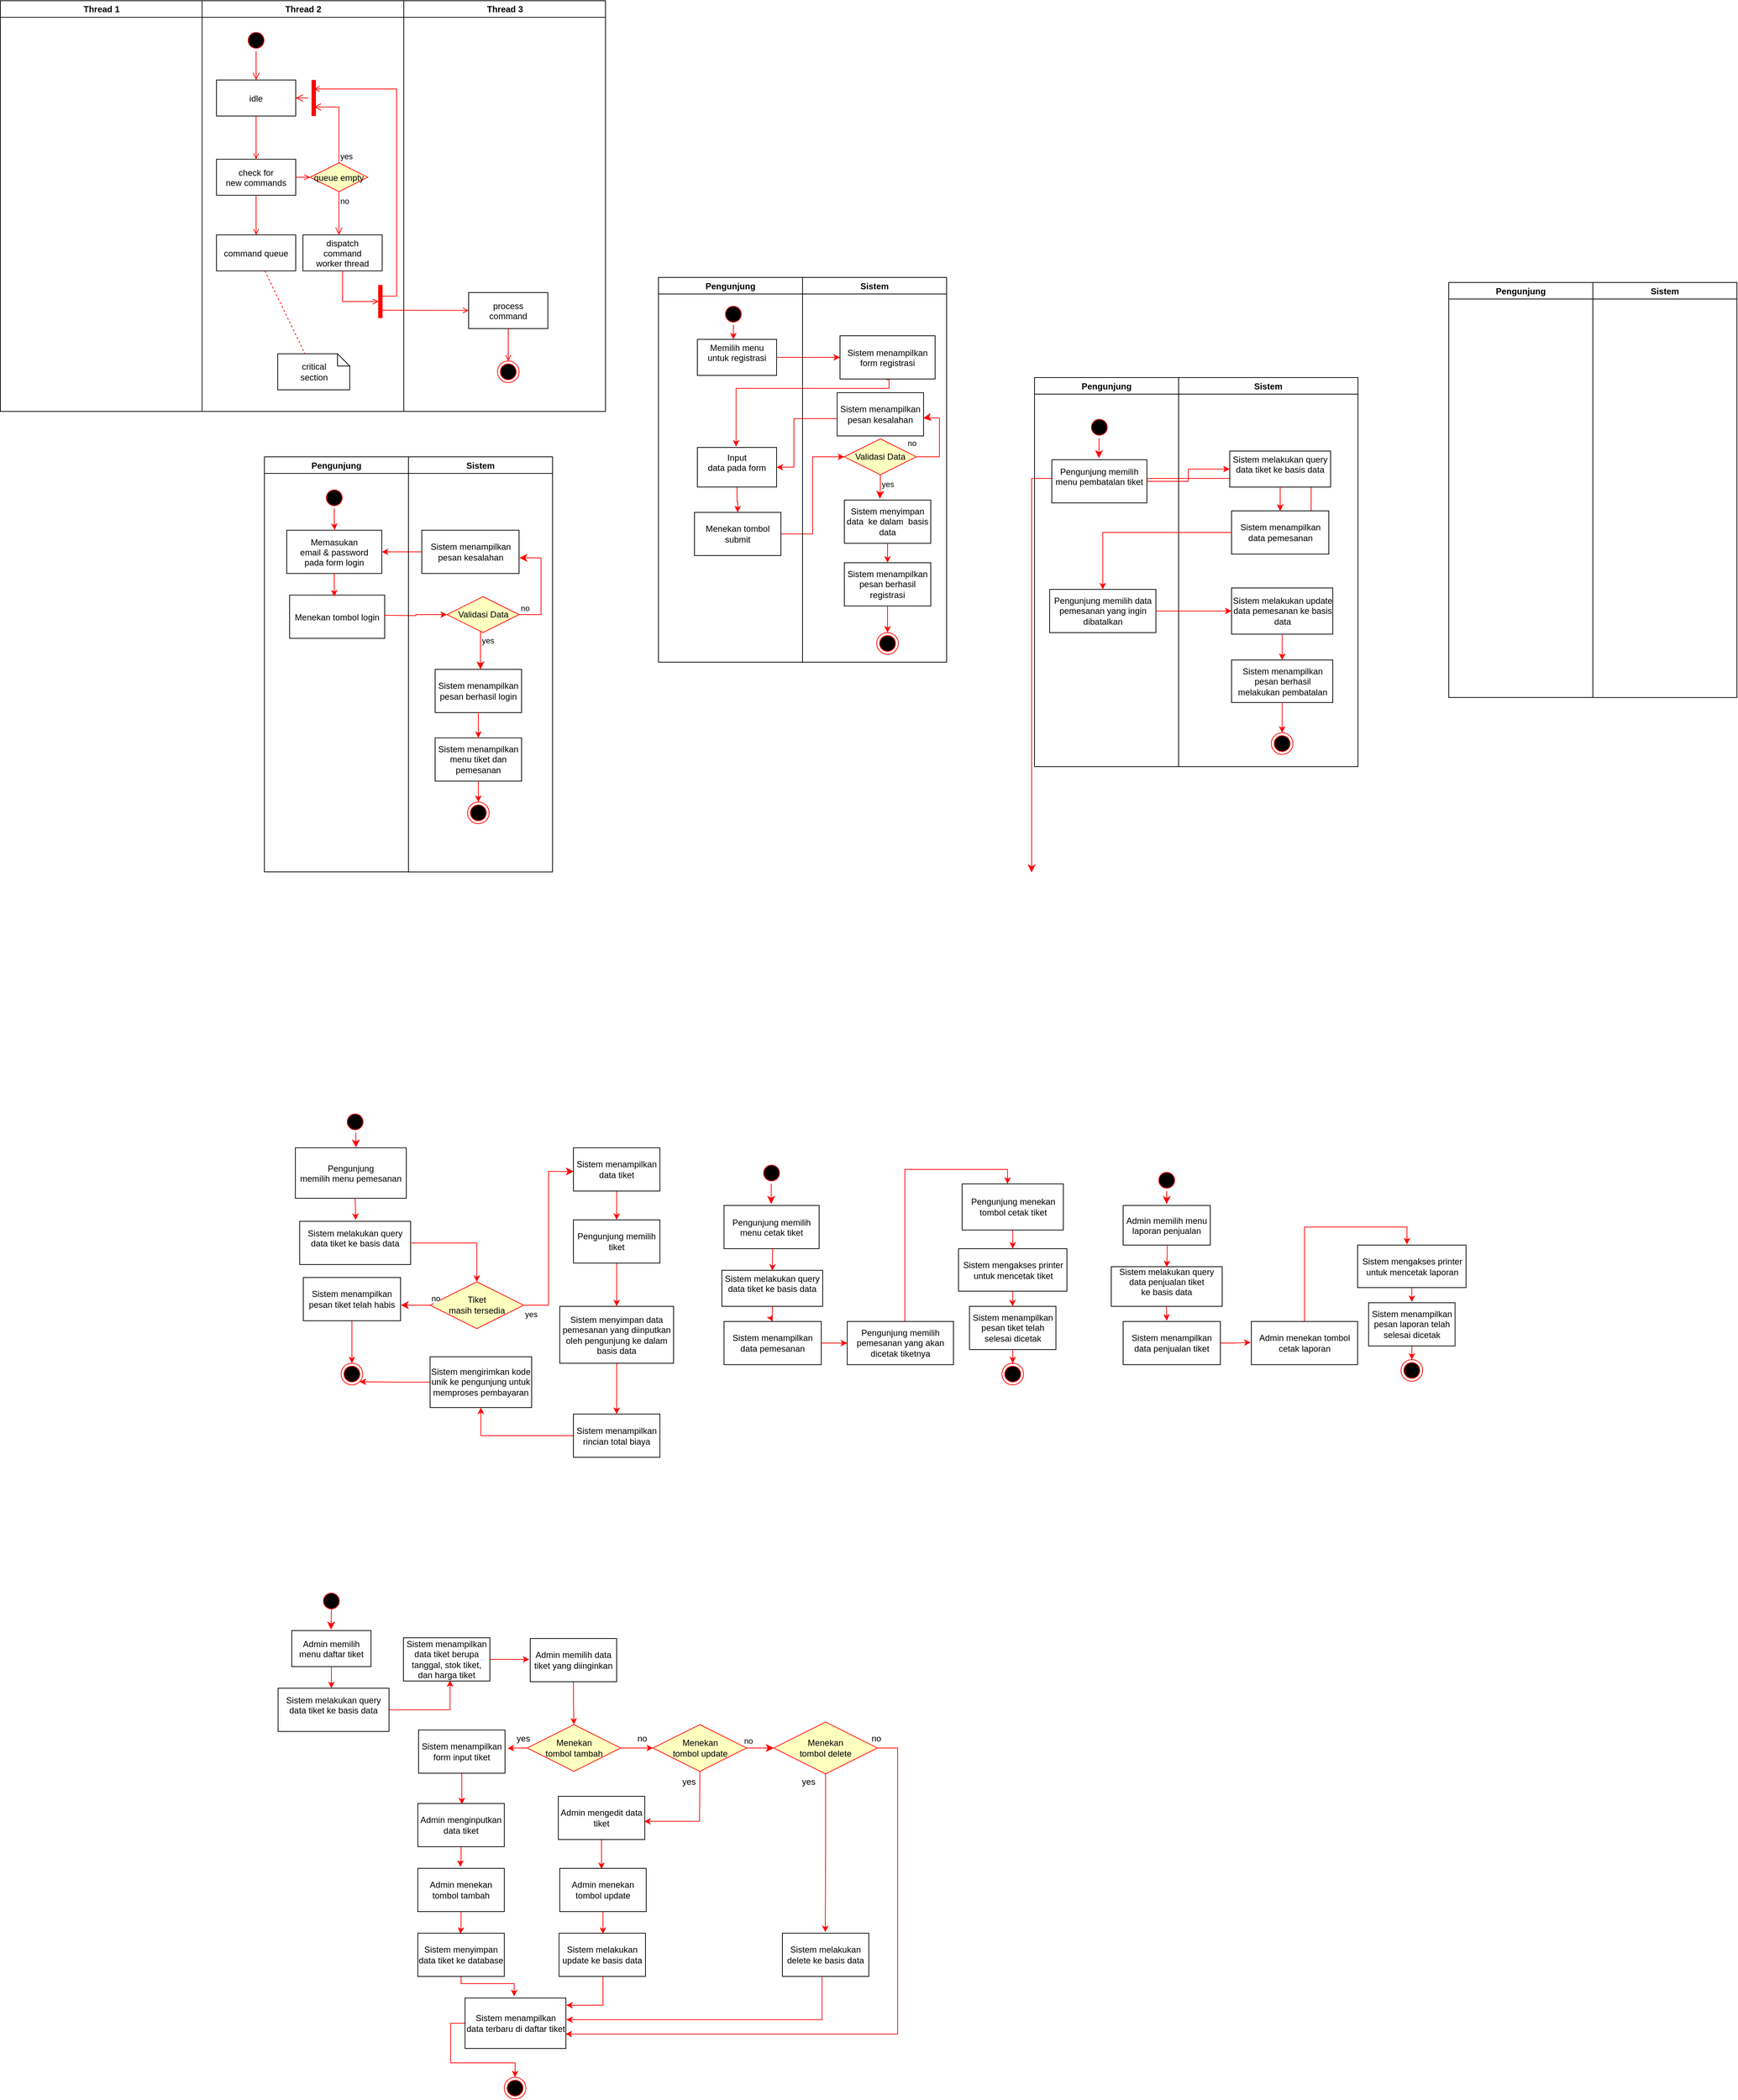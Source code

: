 <mxfile version="20.0.1" type="github">
  <diagram name="Page-1" id="e7e014a7-5840-1c2e-5031-d8a46d1fe8dd">
    <mxGraphModel dx="1073" dy="615" grid="0" gridSize="10" guides="1" tooltips="1" connect="1" arrows="1" fold="1" page="0" pageScale="1" pageWidth="1169" pageHeight="826" background="none" math="0" shadow="0">
      <root>
        <mxCell id="0" />
        <mxCell id="1" parent="0" />
        <mxCell id="2" value="Thread 1" style="swimlane;whiteSpace=wrap" parent="1" vertex="1">
          <mxGeometry x="164.5" y="128" width="280" height="570" as="geometry" />
        </mxCell>
        <mxCell id="3" value="Thread 2" style="swimlane;whiteSpace=wrap" parent="1" vertex="1">
          <mxGeometry x="444.5" y="128" width="280" height="570" as="geometry" />
        </mxCell>
        <mxCell id="13" value="" style="ellipse;shape=startState;fillColor=#000000;strokeColor=#ff0000;" parent="3" vertex="1">
          <mxGeometry x="60" y="40" width="30" height="30" as="geometry" />
        </mxCell>
        <mxCell id="14" value="" style="edgeStyle=elbowEdgeStyle;elbow=horizontal;verticalAlign=bottom;endArrow=open;endSize=8;strokeColor=#FF0000;endFill=1;rounded=0" parent="3" source="13" target="15" edge="1">
          <mxGeometry x="40" y="20" as="geometry">
            <mxPoint x="55" y="90" as="targetPoint" />
          </mxGeometry>
        </mxCell>
        <mxCell id="15" value="idle" style="" parent="3" vertex="1">
          <mxGeometry x="20" y="110" width="110" height="50" as="geometry" />
        </mxCell>
        <mxCell id="16" value="check for &#xa;new commands" style="" parent="3" vertex="1">
          <mxGeometry x="20" y="220" width="110" height="50" as="geometry" />
        </mxCell>
        <mxCell id="17" value="" style="endArrow=open;strokeColor=#FF0000;endFill=1;rounded=0" parent="3" source="15" target="16" edge="1">
          <mxGeometry relative="1" as="geometry" />
        </mxCell>
        <mxCell id="18" value="command queue" style="" parent="3" vertex="1">
          <mxGeometry x="20" y="325" width="110" height="50" as="geometry" />
        </mxCell>
        <mxCell id="19" value="" style="endArrow=open;strokeColor=#FF0000;endFill=1;rounded=0" parent="3" source="16" target="18" edge="1">
          <mxGeometry relative="1" as="geometry" />
        </mxCell>
        <mxCell id="21" value="queue empty" style="rhombus;fillColor=#ffffc0;strokeColor=#ff0000;" parent="3" vertex="1">
          <mxGeometry x="150" y="225" width="80" height="40" as="geometry" />
        </mxCell>
        <mxCell id="22" value="yes" style="edgeStyle=elbowEdgeStyle;elbow=horizontal;align=left;verticalAlign=bottom;endArrow=open;endSize=8;strokeColor=#FF0000;exitX=0.5;exitY=0;endFill=1;rounded=0;entryX=0.75;entryY=0.5;entryPerimeter=0" parent="3" source="21" target="25" edge="1">
          <mxGeometry x="-1" relative="1" as="geometry">
            <mxPoint x="160" y="150" as="targetPoint" />
            <Array as="points">
              <mxPoint x="190" y="180" />
            </Array>
          </mxGeometry>
        </mxCell>
        <mxCell id="23" value="no" style="edgeStyle=elbowEdgeStyle;elbow=horizontal;align=left;verticalAlign=top;endArrow=open;endSize=8;strokeColor=#FF0000;endFill=1;rounded=0" parent="3" source="21" target="30" edge="1">
          <mxGeometry x="-1" relative="1" as="geometry">
            <mxPoint x="190" y="305" as="targetPoint" />
          </mxGeometry>
        </mxCell>
        <mxCell id="24" value="" style="endArrow=open;strokeColor=#FF0000;endFill=1;rounded=0" parent="3" source="16" target="21" edge="1">
          <mxGeometry relative="1" as="geometry" />
        </mxCell>
        <mxCell id="25" value="" style="shape=line;strokeWidth=6;strokeColor=#ff0000;rotation=90" parent="3" vertex="1">
          <mxGeometry x="130" y="127.5" width="50" height="15" as="geometry" />
        </mxCell>
        <mxCell id="26" value="" style="edgeStyle=elbowEdgeStyle;elbow=horizontal;verticalAlign=bottom;endArrow=open;endSize=8;strokeColor=#FF0000;endFill=1;rounded=0" parent="3" source="25" target="15" edge="1">
          <mxGeometry x="130" y="90" as="geometry">
            <mxPoint x="230" y="140" as="targetPoint" />
          </mxGeometry>
        </mxCell>
        <mxCell id="30" value="dispatch&#xa;command&#xa;worker thread" style="" parent="3" vertex="1">
          <mxGeometry x="140" y="325" width="110" height="50" as="geometry" />
        </mxCell>
        <mxCell id="31" value="critical&#xa;section" style="shape=note;whiteSpace=wrap;size=17" parent="3" vertex="1">
          <mxGeometry x="105" y="490" width="100" height="50" as="geometry" />
        </mxCell>
        <mxCell id="32" value="" style="endArrow=none;strokeColor=#FF0000;endFill=0;rounded=0;dashed=1" parent="3" source="18" target="31" edge="1">
          <mxGeometry relative="1" as="geometry" />
        </mxCell>
        <mxCell id="34" value="" style="whiteSpace=wrap;strokeColor=#FF0000;fillColor=#FF0000" parent="3" vertex="1">
          <mxGeometry x="245" y="395" width="5" height="45" as="geometry" />
        </mxCell>
        <mxCell id="41" value="" style="edgeStyle=elbowEdgeStyle;elbow=horizontal;entryX=0;entryY=0.5;strokeColor=#FF0000;endArrow=open;endFill=1;rounded=0" parent="3" source="30" target="34" edge="1">
          <mxGeometry width="100" height="100" relative="1" as="geometry">
            <mxPoint x="60" y="480" as="sourcePoint" />
            <mxPoint x="160" y="380" as="targetPoint" />
            <Array as="points">
              <mxPoint x="195" y="400" />
            </Array>
          </mxGeometry>
        </mxCell>
        <mxCell id="4" value="Thread 3" style="swimlane;whiteSpace=wrap" parent="1" vertex="1">
          <mxGeometry x="724.5" y="128" width="280" height="570" as="geometry" />
        </mxCell>
        <mxCell id="33" value="process&#xa;command" style="" parent="4" vertex="1">
          <mxGeometry x="90" y="405" width="110" height="50" as="geometry" />
        </mxCell>
        <mxCell id="35" value="" style="edgeStyle=elbowEdgeStyle;elbow=horizontal;strokeColor=#FF0000;endArrow=open;endFill=1;rounded=0;entryX=0.25;entryY=0.5;entryPerimeter=0" parent="4" target="25" edge="1">
          <mxGeometry width="100" height="100" relative="1" as="geometry">
            <mxPoint x="-30" y="410" as="sourcePoint" />
            <mxPoint x="-120" y="120" as="targetPoint" />
            <Array as="points">
              <mxPoint x="-10" y="135" />
            </Array>
          </mxGeometry>
        </mxCell>
        <mxCell id="37" value="" style="edgeStyle=none;strokeColor=#FF0000;endArrow=open;endFill=1;rounded=0" parent="4" target="33" edge="1">
          <mxGeometry width="100" height="100" relative="1" as="geometry">
            <mxPoint x="-30" y="429.5" as="sourcePoint" />
            <mxPoint x="90" y="429.5" as="targetPoint" />
          </mxGeometry>
        </mxCell>
        <mxCell id="38" value="" style="ellipse;shape=endState;fillColor=#000000;strokeColor=#ff0000" parent="4" vertex="1">
          <mxGeometry x="130" y="500" width="30" height="30" as="geometry" />
        </mxCell>
        <mxCell id="39" value="" style="endArrow=open;strokeColor=#FF0000;endFill=1;rounded=0" parent="4" source="33" target="38" edge="1">
          <mxGeometry relative="1" as="geometry" />
        </mxCell>
        <mxCell id="8Wv1s0RG3uUk2_1PmtQP-125" style="edgeStyle=orthogonalEdgeStyle;rounded=0;orthogonalLoop=1;jettySize=auto;html=1;entryX=0.455;entryY=0;entryDx=0;entryDy=0;entryPerimeter=0;endArrow=classic;endFill=1;strokeColor=#FF0000;" parent="1" source="5" target="7" edge="1">
          <mxGeometry relative="1" as="geometry" />
        </mxCell>
        <mxCell id="5" value="" style="ellipse;shape=startState;fillColor=#000000;strokeColor=#ff0000;" parent="1" vertex="1">
          <mxGeometry x="1167" y="548.0" width="30" height="30" as="geometry" />
        </mxCell>
        <mxCell id="7" value="Memilih menu &#xa;untuk registrasi &#xa;" style="" parent="1" vertex="1">
          <mxGeometry x="1132" y="598.0" width="110" height="50" as="geometry" />
        </mxCell>
        <mxCell id="9" value="" style="endArrow=classic;strokeColor=#FF0000;endFill=1;rounded=0;entryX=0;entryY=0.5;entryDx=0;entryDy=0;edgeStyle=orthogonalEdgeStyle;" parent="1" target="8" edge="1" source="7">
          <mxGeometry relative="1" as="geometry">
            <mxPoint x="1185" y="648" as="sourcePoint" />
            <mxPoint x="1188.98" y="666.02" as="targetPoint" />
          </mxGeometry>
        </mxCell>
        <mxCell id="eZNZcwMzqLfWpBYbHMe_-42" value="" style="edgeStyle=orthogonalEdgeStyle;rounded=0;orthogonalLoop=1;jettySize=auto;html=1;fillColor=#e51400;strokeColor=#FF0000;" parent="1" source="10" target="eZNZcwMzqLfWpBYbHMe_-41" edge="1">
          <mxGeometry relative="1" as="geometry" />
        </mxCell>
        <mxCell id="10" value="Input&#xa;data pada form &#xa;" style="" parent="1" vertex="1">
          <mxGeometry x="1132" y="748" width="110" height="54.89" as="geometry" />
        </mxCell>
        <mxCell id="11" value="" style="endArrow=classic;strokeColor=#FF0000;endFill=1;rounded=0;exitX=0.484;exitY=1.011;exitDx=0;exitDy=0;exitPerimeter=0;entryX=0.489;entryY=-0.021;entryDx=0;entryDy=0;entryPerimeter=0;edgeStyle=orthogonalEdgeStyle;" parent="1" source="8" target="10" edge="1">
          <mxGeometry relative="1" as="geometry">
            <mxPoint x="1188" y="748" as="targetPoint" />
            <Array as="points">
              <mxPoint x="1398" y="666" />
              <mxPoint x="1186" y="666" />
            </Array>
          </mxGeometry>
        </mxCell>
        <mxCell id="eZNZcwMzqLfWpBYbHMe_-54" style="edgeStyle=orthogonalEdgeStyle;rounded=0;orthogonalLoop=1;jettySize=auto;html=1;exitX=1;exitY=0.5;exitDx=0;exitDy=0;entryX=0;entryY=0.5;entryDx=0;entryDy=0;fillColor=#e51400;strokeColor=#FF0000;" parent="1" source="eZNZcwMzqLfWpBYbHMe_-41" target="eZNZcwMzqLfWpBYbHMe_-51" edge="1">
          <mxGeometry relative="1" as="geometry" />
        </mxCell>
        <mxCell id="eZNZcwMzqLfWpBYbHMe_-56" style="edgeStyle=orthogonalEdgeStyle;rounded=0;orthogonalLoop=1;jettySize=auto;html=1;exitX=0;exitY=0.5;exitDx=0;exitDy=0;entryX=1;entryY=0.5;entryDx=0;entryDy=0;fillColor=#e51400;strokeColor=#FF0000;" parent="1" source="eZNZcwMzqLfWpBYbHMe_-55" target="10" edge="1">
          <mxGeometry relative="1" as="geometry">
            <Array as="points">
              <mxPoint x="1326" y="708" />
              <mxPoint x="1266" y="708" />
              <mxPoint x="1266" y="775" />
            </Array>
          </mxGeometry>
        </mxCell>
        <mxCell id="8Wv1s0RG3uUk2_1PmtQP-128" style="edgeStyle=orthogonalEdgeStyle;rounded=0;orthogonalLoop=1;jettySize=auto;html=1;entryX=0.505;entryY=-0.007;entryDx=0;entryDy=0;entryPerimeter=0;endArrow=classic;endFill=1;strokeColor=#FF0000;" parent="1" source="vHE5_Gbzj4b-NchrdTDb-46" target="vHE5_Gbzj4b-NchrdTDb-48" edge="1">
          <mxGeometry relative="1" as="geometry" />
        </mxCell>
        <mxCell id="vHE5_Gbzj4b-NchrdTDb-46" value="" style="ellipse;shape=startState;fillColor=#000000;strokeColor=#ff0000;" parent="1" vertex="1">
          <mxGeometry x="613" y="802.89" width="30" height="30" as="geometry" />
        </mxCell>
        <mxCell id="vHE5_Gbzj4b-NchrdTDb-48" value="Memasukan&#xa;email &amp; password&#xa;pada form login" style="" parent="1" vertex="1">
          <mxGeometry x="562" y="862.89" width="132" height="60" as="geometry" />
        </mxCell>
        <mxCell id="vHE5_Gbzj4b-NchrdTDb-49" value="Menekan tombol login" style="" parent="1" vertex="1">
          <mxGeometry x="566" y="952.89" width="132" height="60" as="geometry" />
        </mxCell>
        <mxCell id="vHE5_Gbzj4b-NchrdTDb-50" value="" style="endArrow=classic;strokeColor=#FF0000;endFill=1;rounded=0" parent="1" edge="1">
          <mxGeometry relative="1" as="geometry">
            <mxPoint x="628" y="922.89" as="sourcePoint" />
            <mxPoint x="628" y="954.89" as="targetPoint" />
          </mxGeometry>
        </mxCell>
        <mxCell id="vHE5_Gbzj4b-NchrdTDb-54" style="edgeStyle=orthogonalEdgeStyle;rounded=0;orthogonalLoop=1;jettySize=auto;html=1;entryX=0;entryY=0.5;entryDx=0;entryDy=0;fillColor=#e51400;strokeColor=#FF0000;" parent="1" target="vHE5_Gbzj4b-NchrdTDb-60" edge="1">
          <mxGeometry relative="1" as="geometry">
            <mxPoint x="697" y="980.89" as="sourcePoint" />
          </mxGeometry>
        </mxCell>
        <mxCell id="8Wv1s0RG3uUk2_1PmtQP-127" style="edgeStyle=orthogonalEdgeStyle;rounded=0;orthogonalLoop=1;jettySize=auto;html=1;endArrow=classic;endFill=1;strokeColor=#FF0000;exitX=0;exitY=0.5;exitDx=0;exitDy=0;" parent="1" source="vHE5_Gbzj4b-NchrdTDb-64" target="vHE5_Gbzj4b-NchrdTDb-48" edge="1">
          <mxGeometry relative="1" as="geometry">
            <mxPoint x="526.4" y="1419.6" as="targetPoint" />
          </mxGeometry>
        </mxCell>
        <mxCell id="vHE5_Gbzj4b-NchrdTDb-66" value="" style="ellipse;shape=startState;fillColor=#000000;strokeColor=#ff0000;" parent="1" vertex="1">
          <mxGeometry x="642" y="1669" width="30" height="30" as="geometry" />
        </mxCell>
        <mxCell id="vHE5_Gbzj4b-NchrdTDb-67" value="" style="edgeStyle=elbowEdgeStyle;elbow=horizontal;verticalAlign=bottom;endArrow=classic;endSize=8;strokeColor=#FF0000;endFill=1;rounded=0;entryX=0.544;entryY=-0.007;entryDx=0;entryDy=0;entryPerimeter=0;" parent="1" source="vHE5_Gbzj4b-NchrdTDb-66" target="vHE5_Gbzj4b-NchrdTDb-68" edge="1">
          <mxGeometry x="260" y="1814.89" as="geometry">
            <mxPoint x="275" y="1884.89" as="targetPoint" />
          </mxGeometry>
        </mxCell>
        <mxCell id="vHE5_Gbzj4b-NchrdTDb-68" value="Pengunjung &#xa;memilih menu pemesanan" style="" parent="1" vertex="1">
          <mxGeometry x="574" y="1720" width="154" height="70" as="geometry" />
        </mxCell>
        <mxCell id="vHE5_Gbzj4b-NchrdTDb-69" value="Sistem melakukan query &#xa;data tiket ke basis data&#xa;" style="" parent="1" vertex="1">
          <mxGeometry x="580" y="1822" width="154" height="60" as="geometry" />
        </mxCell>
        <mxCell id="vHE5_Gbzj4b-NchrdTDb-70" value="" style="endArrow=classic;strokeColor=#FF0000;endFill=1;rounded=0;entryX=0.511;entryY=-0.032;entryDx=0;entryDy=0;entryPerimeter=0;exitX=0.539;exitY=1;exitDx=0;exitDy=0;exitPerimeter=0;" parent="1" source="vHE5_Gbzj4b-NchrdTDb-68" edge="1">
          <mxGeometry relative="1" as="geometry">
            <mxPoint x="654" y="1790" as="sourcePoint" />
            <mxPoint x="657.694" y="1820.08" as="targetPoint" />
          </mxGeometry>
        </mxCell>
        <mxCell id="vHE5_Gbzj4b-NchrdTDb-71" style="edgeStyle=orthogonalEdgeStyle;rounded=0;orthogonalLoop=1;jettySize=auto;html=1;exitX=1;exitY=0.502;exitDx=0;exitDy=0;entryX=0.5;entryY=0;entryDx=0;entryDy=0;fillColor=#e51400;strokeColor=#FF0000;exitPerimeter=0;" parent="1" source="vHE5_Gbzj4b-NchrdTDb-69" target="vHE5_Gbzj4b-NchrdTDb-76" edge="1">
          <mxGeometry relative="1" as="geometry">
            <mxPoint x="864.5" y="1907.445" as="sourcePoint" />
          </mxGeometry>
        </mxCell>
        <mxCell id="vHE5_Gbzj4b-NchrdTDb-72" style="edgeStyle=orthogonalEdgeStyle;rounded=0;orthogonalLoop=1;jettySize=auto;html=1;exitX=0.5;exitY=1;exitDx=0;exitDy=0;fillColor=#e51400;strokeColor=#FF0000;" parent="1" source="vHE5_Gbzj4b-NchrdTDb-73" target="vHE5_Gbzj4b-NchrdTDb-75" edge="1">
          <mxGeometry relative="1" as="geometry" />
        </mxCell>
        <mxCell id="vHE5_Gbzj4b-NchrdTDb-73" value="&lt;span lang=&quot;EN-GB&quot;&gt;Sistem menampilkan data tiket&lt;/span&gt;" style="whiteSpace=wrap;html=1;fillColor=rgb(255, 255, 255);strokeColor=rgb(0, 0, 0);fontColor=rgb(0, 0, 0);" parent="1" vertex="1">
          <mxGeometry x="960" y="1720.0" width="120" height="60" as="geometry" />
        </mxCell>
        <mxCell id="vHE5_Gbzj4b-NchrdTDb-84" value="" style="edgeStyle=orthogonalEdgeStyle;rounded=0;orthogonalLoop=1;jettySize=auto;html=1;strokeColor=#FF0000;" parent="1" source="vHE5_Gbzj4b-NchrdTDb-75" target="vHE5_Gbzj4b-NchrdTDb-83" edge="1">
          <mxGeometry relative="1" as="geometry" />
        </mxCell>
        <mxCell id="vHE5_Gbzj4b-NchrdTDb-75" value="&lt;span lang=&quot;EN-GB&quot;&gt;Pengunjung memilih tiket&lt;/span&gt;" style="whiteSpace=wrap;html=1;fillColor=rgb(255, 255, 255);strokeColor=rgb(0, 0, 0);fontColor=rgb(0, 0, 0);" parent="1" vertex="1">
          <mxGeometry x="960" y="1820.0" width="120" height="60" as="geometry" />
        </mxCell>
        <mxCell id="vHE5_Gbzj4b-NchrdTDb-76" value="&lt;div&gt;Tiket&lt;/div&gt;&lt;div&gt;masih tersedia&lt;/div&gt;" style="rhombus;whiteSpace=wrap;html=1;fillColor=#ffffc0;strokeColor=#ff0000;" parent="1" vertex="1">
          <mxGeometry x="761" y="1906" width="129.78" height="64.89" as="geometry" />
        </mxCell>
        <mxCell id="vHE5_Gbzj4b-NchrdTDb-77" value="no" style="edgeStyle=orthogonalEdgeStyle;html=1;align=left;verticalAlign=bottom;endArrow=classic;endSize=8;strokeColor=#ff0000;rounded=0;entryX=1.003;entryY=0.638;entryDx=0;entryDy=0;entryPerimeter=0;endFill=1;" parent="1" source="vHE5_Gbzj4b-NchrdTDb-76" target="vHE5_Gbzj4b-NchrdTDb-80" edge="1">
          <mxGeometry x="-1" relative="1" as="geometry">
            <mxPoint x="545" y="2304.89" as="targetPoint" />
          </mxGeometry>
        </mxCell>
        <mxCell id="vHE5_Gbzj4b-NchrdTDb-78" value="yes" style="edgeStyle=orthogonalEdgeStyle;html=1;align=left;verticalAlign=top;endArrow=classic;endSize=8;strokeColor=#ff0000;rounded=0;entryX=0.004;entryY=0.547;entryDx=0;entryDy=0;entryPerimeter=0;endFill=1;" parent="1" source="vHE5_Gbzj4b-NchrdTDb-76" target="vHE5_Gbzj4b-NchrdTDb-73" edge="1">
          <mxGeometry x="-1" relative="1" as="geometry">
            <mxPoint x="270" y="2310" as="targetPoint" />
          </mxGeometry>
        </mxCell>
        <mxCell id="vHE5_Gbzj4b-NchrdTDb-82" style="edgeStyle=orthogonalEdgeStyle;rounded=0;orthogonalLoop=1;jettySize=auto;html=1;entryX=0.5;entryY=0;entryDx=0;entryDy=0;strokeColor=#FF0000;exitX=0.5;exitY=1;exitDx=0;exitDy=0;" parent="1" source="vHE5_Gbzj4b-NchrdTDb-80" target="vHE5_Gbzj4b-NchrdTDb-81" edge="1">
          <mxGeometry relative="1" as="geometry">
            <mxPoint x="760" y="1944.615" as="sourcePoint" />
            <Array as="points" />
          </mxGeometry>
        </mxCell>
        <mxCell id="vHE5_Gbzj4b-NchrdTDb-80" value="&lt;span lang=&quot;EN-GB&quot;&gt;Sistem menampilkan pesan tiket telah habis&lt;br&gt;&lt;/span&gt;" style="whiteSpace=wrap;html=1;fillColor=rgb(255, 255, 255);strokeColor=rgb(0, 0, 0);fontColor=rgb(0, 0, 0);" parent="1" vertex="1">
          <mxGeometry x="585" y="1900" width="135" height="60" as="geometry" />
        </mxCell>
        <mxCell id="vHE5_Gbzj4b-NchrdTDb-81" value="" style="ellipse;html=1;shape=endState;fillColor=#000000;strokeColor=#ff0000;" parent="1" vertex="1">
          <mxGeometry x="637.5" y="2019" width="30" height="30" as="geometry" />
        </mxCell>
        <mxCell id="vHE5_Gbzj4b-NchrdTDb-86" value="" style="edgeStyle=orthogonalEdgeStyle;rounded=0;orthogonalLoop=1;jettySize=auto;html=1;strokeColor=#FF0000;" parent="1" source="vHE5_Gbzj4b-NchrdTDb-83" target="vHE5_Gbzj4b-NchrdTDb-85" edge="1">
          <mxGeometry relative="1" as="geometry" />
        </mxCell>
        <mxCell id="vHE5_Gbzj4b-NchrdTDb-83" value="&lt;p&gt;&lt;span lang=&quot;EN-GB&quot;&gt;Sistem menyimpan data pemesanan yang diinputkan oleh pengunjung ke dalam basis data&lt;/span&gt;&lt;/p&gt;" style="whiteSpace=wrap;html=1;fillColor=rgb(255, 255, 255);strokeColor=rgb(0, 0, 0);fontColor=rgb(0, 0, 0);" parent="1" vertex="1">
          <mxGeometry x="941" y="1940" width="158" height="79" as="geometry" />
        </mxCell>
        <mxCell id="vHE5_Gbzj4b-NchrdTDb-88" value="" style="edgeStyle=orthogonalEdgeStyle;rounded=0;orthogonalLoop=1;jettySize=auto;html=1;strokeColor=#FF0000;" parent="1" source="vHE5_Gbzj4b-NchrdTDb-85" target="vHE5_Gbzj4b-NchrdTDb-87" edge="1">
          <mxGeometry relative="1" as="geometry" />
        </mxCell>
        <mxCell id="vHE5_Gbzj4b-NchrdTDb-85" value="&lt;p&gt;&lt;span lang=&quot;EN-GB&quot;&gt;Sistem menampilkan rincian total biaya&lt;/span&gt;&lt;/p&gt;" style="whiteSpace=wrap;html=1;fillColor=rgb(255, 255, 255);strokeColor=rgb(0, 0, 0);fontColor=rgb(0, 0, 0);" parent="1" vertex="1">
          <mxGeometry x="960" y="2089.5" width="120" height="60" as="geometry" />
        </mxCell>
        <mxCell id="vHE5_Gbzj4b-NchrdTDb-89" style="edgeStyle=orthogonalEdgeStyle;rounded=0;orthogonalLoop=1;jettySize=auto;html=1;exitX=0;exitY=0.5;exitDx=0;exitDy=0;entryX=1;entryY=1;entryDx=0;entryDy=0;strokeColor=#FF0000;" parent="1" source="vHE5_Gbzj4b-NchrdTDb-87" target="vHE5_Gbzj4b-NchrdTDb-81" edge="1">
          <mxGeometry relative="1" as="geometry" />
        </mxCell>
        <mxCell id="vHE5_Gbzj4b-NchrdTDb-87" value="&lt;p&gt;&lt;span lang=&quot;EN-GB&quot;&gt;&lt;span&gt;Sistem &lt;/span&gt;&lt;/span&gt;&lt;span lang=&quot;EN-GB&quot;&gt;mengirimkan kode unik ke pengunjung untuk memproses pembayaran&lt;br&gt;&lt;/span&gt;&lt;/p&gt;" style="whiteSpace=wrap;html=1;fillColor=rgb(255, 255, 255);strokeColor=rgb(0, 0, 0);fontColor=rgb(0, 0, 0);" parent="1" vertex="1">
          <mxGeometry x="761" y="2010" width="141" height="70.5" as="geometry" />
        </mxCell>
        <mxCell id="vHE5_Gbzj4b-NchrdTDb-117" value="" style="ellipse;shape=startState;fillColor=#000000;strokeColor=#ff0000;" parent="1" vertex="1">
          <mxGeometry x="1220" y="1740" width="30" height="30" as="geometry" />
        </mxCell>
        <mxCell id="vHE5_Gbzj4b-NchrdTDb-118" value="" style="edgeStyle=elbowEdgeStyle;elbow=horizontal;verticalAlign=bottom;endArrow=classic;endSize=8;strokeColor=#FF0000;endFill=1;rounded=0;entryX=0.498;entryY=-0.036;entryDx=0;entryDy=0;entryPerimeter=0;" parent="1" source="vHE5_Gbzj4b-NchrdTDb-117" target="vHE5_Gbzj4b-NchrdTDb-119" edge="1">
          <mxGeometry x="850" y="1874.89" as="geometry">
            <mxPoint x="865" y="1944.89" as="targetPoint" />
          </mxGeometry>
        </mxCell>
        <mxCell id="vHE5_Gbzj4b-NchrdTDb-119" value="Pengunjung memilih &#xa;menu cetak tiket" style="" parent="1" vertex="1">
          <mxGeometry x="1169" y="1800" width="132" height="60" as="geometry" />
        </mxCell>
        <mxCell id="vHE5_Gbzj4b-NchrdTDb-120" style="edgeStyle=orthogonalEdgeStyle;rounded=0;orthogonalLoop=1;jettySize=auto;html=1;entryX=0.5;entryY=0;entryDx=0;entryDy=0;endArrow=classic;endFill=1;strokeColor=#FF0000;" parent="1" source="vHE5_Gbzj4b-NchrdTDb-122" target="vHE5_Gbzj4b-NchrdTDb-129" edge="1">
          <mxGeometry relative="1" as="geometry" />
        </mxCell>
        <mxCell id="vHE5_Gbzj4b-NchrdTDb-122" value="Sistem melakukan query&#xa;data tiket ke basis data&#xa;" style="" parent="1" vertex="1">
          <mxGeometry x="1166" y="1890" width="140" height="50" as="geometry" />
        </mxCell>
        <mxCell id="vHE5_Gbzj4b-NchrdTDb-123" value="" style="endArrow=classic;strokeColor=#FF0000;endFill=1;rounded=0;exitX=0.519;exitY=1.007;exitDx=0;exitDy=0;exitPerimeter=0;entryX=0.501;entryY=0.012;entryDx=0;entryDy=0;entryPerimeter=0;" parent="1" target="vHE5_Gbzj4b-NchrdTDb-122" edge="1">
          <mxGeometry relative="1" as="geometry">
            <mxPoint x="1236.508" y="1860.42" as="sourcePoint" />
            <mxPoint x="1238" y="1890" as="targetPoint" />
          </mxGeometry>
        </mxCell>
        <mxCell id="vHE5_Gbzj4b-NchrdTDb-124" style="edgeStyle=orthogonalEdgeStyle;rounded=0;orthogonalLoop=1;jettySize=auto;html=1;exitX=0.5;exitY=1;exitDx=0;exitDy=0;fillColor=#e51400;strokeColor=#FF0000;" parent="1" source="vHE5_Gbzj4b-NchrdTDb-125" target="vHE5_Gbzj4b-NchrdTDb-127" edge="1">
          <mxGeometry relative="1" as="geometry" />
        </mxCell>
        <mxCell id="vHE5_Gbzj4b-NchrdTDb-125" value="&lt;span lang=&quot;EN-GB&quot;&gt;Pengunjung menekan tombol cetak tiket&lt;/span&gt;" style="whiteSpace=wrap;html=1;fillColor=rgb(255, 255, 255);strokeColor=rgb(0, 0, 0);fontColor=rgb(0, 0, 0);" parent="1" vertex="1">
          <mxGeometry x="1499.5" y="1770" width="140.5" height="64.11" as="geometry" />
        </mxCell>
        <mxCell id="vHE5_Gbzj4b-NchrdTDb-136" value="" style="edgeStyle=orthogonalEdgeStyle;rounded=0;orthogonalLoop=1;jettySize=auto;html=1;endArrow=classic;endFill=1;strokeColor=#FF0000;" parent="1" source="vHE5_Gbzj4b-NchrdTDb-127" target="vHE5_Gbzj4b-NchrdTDb-135" edge="1">
          <mxGeometry relative="1" as="geometry" />
        </mxCell>
        <mxCell id="vHE5_Gbzj4b-NchrdTDb-127" value="&lt;span lang=&quot;EN-GB&quot;&gt;Sistem mengakses printer untuk mencetak tiket&lt;/span&gt;" style="whiteSpace=wrap;html=1;fillColor=rgb(255, 255, 255);strokeColor=rgb(0, 0, 0);fontColor=rgb(0, 0, 0);" parent="1" vertex="1">
          <mxGeometry x="1494.5" y="1860" width="150.5" height="59" as="geometry" />
        </mxCell>
        <mxCell id="vHE5_Gbzj4b-NchrdTDb-128" value="" style="edgeStyle=orthogonalEdgeStyle;rounded=0;orthogonalLoop=1;jettySize=auto;html=1;strokeColor=#FF0000;" parent="1" source="vHE5_Gbzj4b-NchrdTDb-129" target="vHE5_Gbzj4b-NchrdTDb-132" edge="1">
          <mxGeometry relative="1" as="geometry" />
        </mxCell>
        <mxCell id="vHE5_Gbzj4b-NchrdTDb-129" value="&lt;p&gt;&lt;span lang=&quot;EN-GB&quot;&gt;Sistem menampilkan data pemesanan &lt;br&gt;&lt;/span&gt;&lt;/p&gt;" style="whiteSpace=wrap;html=1;fillColor=rgb(255, 255, 255);strokeColor=rgb(0, 0, 0);fontColor=rgb(0, 0, 0);" parent="1" vertex="1">
          <mxGeometry x="1169" y="1961" width="135" height="60" as="geometry" />
        </mxCell>
        <mxCell id="vHE5_Gbzj4b-NchrdTDb-130" value="" style="ellipse;html=1;shape=endState;fillColor=#000000;strokeColor=#ff0000;" parent="1" vertex="1">
          <mxGeometry x="1554.75" y="2019" width="30" height="30" as="geometry" />
        </mxCell>
        <mxCell id="vHE5_Gbzj4b-NchrdTDb-138" style="edgeStyle=orthogonalEdgeStyle;rounded=0;orthogonalLoop=1;jettySize=auto;html=1;entryX=0.449;entryY=0;entryDx=0;entryDy=0;entryPerimeter=0;endArrow=classic;endFill=1;strokeColor=#FF0000;" parent="1" source="vHE5_Gbzj4b-NchrdTDb-132" target="vHE5_Gbzj4b-NchrdTDb-125" edge="1">
          <mxGeometry relative="1" as="geometry">
            <Array as="points">
              <mxPoint x="1420" y="1750" />
              <mxPoint x="1563" y="1750" />
            </Array>
          </mxGeometry>
        </mxCell>
        <mxCell id="vHE5_Gbzj4b-NchrdTDb-132" value="&lt;span lang=&quot;EN-GB&quot;&gt;Pengunjung memilih pemesanan yang akan dicetak tiketnya&lt;/span&gt;" style="whiteSpace=wrap;html=1;fillColor=rgb(255, 255, 255);strokeColor=rgb(0, 0, 0);fontColor=rgb(0, 0, 0);" parent="1" vertex="1">
          <mxGeometry x="1340" y="1961" width="147.5" height="60" as="geometry" />
        </mxCell>
        <mxCell id="8Wv1s0RG3uUk2_1PmtQP-41" style="edgeStyle=orthogonalEdgeStyle;rounded=0;orthogonalLoop=1;jettySize=auto;html=1;entryX=0.5;entryY=0;entryDx=0;entryDy=0;strokeColor=#FF0000;" parent="1" source="vHE5_Gbzj4b-NchrdTDb-135" target="vHE5_Gbzj4b-NchrdTDb-130" edge="1">
          <mxGeometry relative="1" as="geometry" />
        </mxCell>
        <mxCell id="vHE5_Gbzj4b-NchrdTDb-135" value="&lt;p&gt;&lt;span lang=&quot;EN-GB&quot;&gt;Sistem menampilkan pesan tiket telah selesai dicetak&lt;/span&gt;&lt;/p&gt;" style="whiteSpace=wrap;html=1;fillColor=rgb(255, 255, 255);strokeColor=rgb(0, 0, 0);fontColor=rgb(0, 0, 0);" parent="1" vertex="1">
          <mxGeometry x="1509.75" y="1940" width="120" height="60" as="geometry" />
        </mxCell>
        <mxCell id="8Wv1s0RG3uUk2_1PmtQP-42" value="" style="edgeStyle=elbowEdgeStyle;elbow=horizontal;verticalAlign=bottom;endArrow=classic;endSize=8;strokeColor=#FF0000;endFill=1;rounded=0;startArrow=none;entryX=0.487;entryY=-0.027;entryDx=0;entryDy=0;entryPerimeter=0;" parent="1" target="8Wv1s0RG3uUk2_1PmtQP-43" edge="1">
          <mxGeometry x="249" y="2484.89" as="geometry">
            <mxPoint x="264" y="2554.89" as="targetPoint" />
            <mxPoint x="624" y="2360" as="sourcePoint" />
          </mxGeometry>
        </mxCell>
        <mxCell id="8Wv1s0RG3uUk2_1PmtQP-43" value="Admin memilih &#xa;menu daftar tiket" style="" parent="1" vertex="1">
          <mxGeometry x="569" y="2390" width="110" height="50" as="geometry" />
        </mxCell>
        <mxCell id="8Wv1s0RG3uUk2_1PmtQP-66" value="" style="edgeStyle=orthogonalEdgeStyle;rounded=0;orthogonalLoop=1;jettySize=auto;html=1;strokeColor=#FF0000;entryX=0.539;entryY=0.983;entryDx=0;entryDy=0;entryPerimeter=0;" parent="1" source="8Wv1s0RG3uUk2_1PmtQP-44" target="8Wv1s0RG3uUk2_1PmtQP-65" edge="1">
          <mxGeometry relative="1" as="geometry" />
        </mxCell>
        <mxCell id="8Wv1s0RG3uUk2_1PmtQP-44" value="Sistem melakukan query&#xa;data tiket ke basis data &#xa;" style="" parent="1" vertex="1">
          <mxGeometry x="550" y="2470" width="154" height="60" as="geometry" />
        </mxCell>
        <mxCell id="8Wv1s0RG3uUk2_1PmtQP-45" value="" style="endArrow=classic;strokeColor=#FF0000;endFill=1;rounded=0" parent="1" edge="1">
          <mxGeometry relative="1" as="geometry">
            <mxPoint x="624" y="2440" as="sourcePoint" />
            <mxPoint x="624" y="2470" as="targetPoint" />
          </mxGeometry>
        </mxCell>
        <mxCell id="8Wv1s0RG3uUk2_1PmtQP-47" style="edgeStyle=orthogonalEdgeStyle;rounded=0;orthogonalLoop=1;jettySize=auto;html=1;exitX=0.5;exitY=1;exitDx=0;exitDy=0;fillColor=#e51400;strokeColor=#FF0000;entryX=0.51;entryY=0.018;entryDx=0;entryDy=0;entryPerimeter=0;" parent="1" source="8Wv1s0RG3uUk2_1PmtQP-48" target="8Wv1s0RG3uUk2_1PmtQP-50" edge="1">
          <mxGeometry relative="1" as="geometry" />
        </mxCell>
        <mxCell id="8Wv1s0RG3uUk2_1PmtQP-48" value="&lt;p&gt;&lt;span lang=&quot;EN-GB&quot;&gt;Sistem menampilkan form input tiket&lt;/span&gt;&lt;/p&gt;" style="whiteSpace=wrap;html=1;fillColor=rgb(255, 255, 255);strokeColor=rgb(0, 0, 0);fontColor=rgb(0, 0, 0);" parent="1" vertex="1">
          <mxGeometry x="745" y="2527.95" width="120" height="60" as="geometry" />
        </mxCell>
        <mxCell id="8Wv1s0RG3uUk2_1PmtQP-49" value="" style="edgeStyle=orthogonalEdgeStyle;rounded=0;orthogonalLoop=1;jettySize=auto;html=1;strokeColor=#FF0000;entryX=0.492;entryY=-0.033;entryDx=0;entryDy=0;entryPerimeter=0;" parent="1" source="8Wv1s0RG3uUk2_1PmtQP-50" target="8Wv1s0RG3uUk2_1PmtQP-58" edge="1">
          <mxGeometry relative="1" as="geometry">
            <mxPoint x="640" y="2819.5" as="targetPoint" />
          </mxGeometry>
        </mxCell>
        <mxCell id="8Wv1s0RG3uUk2_1PmtQP-50" value="&lt;span lang=&quot;EN-GB&quot;&gt;Admin menginputkan data tiket&lt;/span&gt;" style="whiteSpace=wrap;html=1;fillColor=rgb(255, 255, 255);strokeColor=rgb(0, 0, 0);fontColor=rgb(0, 0, 0);" parent="1" vertex="1">
          <mxGeometry x="744" y="2630" width="120" height="60" as="geometry" />
        </mxCell>
        <mxCell id="8Wv1s0RG3uUk2_1PmtQP-99" style="edgeStyle=orthogonalEdgeStyle;rounded=0;orthogonalLoop=1;jettySize=auto;html=1;endArrow=classic;endFill=1;strokeColor=#FF0000;entryX=0.993;entryY=0.58;entryDx=0;entryDy=0;entryPerimeter=0;" parent="1" source="8Wv1s0RG3uUk2_1PmtQP-51" target="8Wv1s0RG3uUk2_1PmtQP-72" edge="1">
          <mxGeometry relative="1" as="geometry">
            <mxPoint x="1160" y="2860" as="targetPoint" />
            <Array as="points">
              <mxPoint x="1135" y="2605" />
              <mxPoint x="1135" y="2655" />
            </Array>
          </mxGeometry>
        </mxCell>
        <mxCell id="8Wv1s0RG3uUk2_1PmtQP-51" value="&lt;div&gt;Menekan&lt;/div&gt;&lt;div&gt;tombol update&lt;/div&gt;" style="rhombus;whiteSpace=wrap;html=1;fillColor=#ffffc0;strokeColor=#ff0000;" parent="1" vertex="1">
          <mxGeometry x="1070.5" y="2520.5" width="129.78" height="64.89" as="geometry" />
        </mxCell>
        <mxCell id="8Wv1s0RG3uUk2_1PmtQP-53" value="no" style="edgeStyle=orthogonalEdgeStyle;html=1;align=left;verticalAlign=top;endArrow=classic;endSize=8;strokeColor=#ff0000;rounded=0;endFill=1;" parent="1" source="8Wv1s0RG3uUk2_1PmtQP-51" target="8Wv1s0RG3uUk2_1PmtQP-70" edge="1">
          <mxGeometry x="-1" y="24" relative="1" as="geometry">
            <mxPoint x="1319.5" y="2552.5" as="targetPoint" />
            <mxPoint x="-5" y="1" as="offset" />
          </mxGeometry>
        </mxCell>
        <mxCell id="8Wv1s0RG3uUk2_1PmtQP-56" value="" style="ellipse;html=1;shape=endState;fillColor=#000000;strokeColor=#ff0000;" parent="1" vertex="1">
          <mxGeometry x="864" y="3010" width="30" height="30" as="geometry" />
        </mxCell>
        <mxCell id="8Wv1s0RG3uUk2_1PmtQP-57" value="" style="edgeStyle=orthogonalEdgeStyle;rounded=0;orthogonalLoop=1;jettySize=auto;html=1;strokeColor=#FF0000;entryX=0.493;entryY=0.015;entryDx=0;entryDy=0;entryPerimeter=0;" parent="1" source="8Wv1s0RG3uUk2_1PmtQP-58" target="8Wv1s0RG3uUk2_1PmtQP-60" edge="1">
          <mxGeometry relative="1" as="geometry">
            <mxPoint x="640" y="2819.5" as="sourcePoint" />
          </mxGeometry>
        </mxCell>
        <mxCell id="8Wv1s0RG3uUk2_1PmtQP-58" value="&lt;p&gt;&lt;span lang=&quot;EN-GB&quot;&gt;Admin menekan tombol tambah&lt;/span&gt;&lt;/p&gt;" style="whiteSpace=wrap;html=1;fillColor=rgb(255, 255, 255);strokeColor=rgb(0, 0, 0);fontColor=rgb(0, 0, 0);" parent="1" vertex="1">
          <mxGeometry x="744" y="2720" width="120" height="60" as="geometry" />
        </mxCell>
        <mxCell id="8Wv1s0RG3uUk2_1PmtQP-59" value="" style="edgeStyle=orthogonalEdgeStyle;rounded=0;orthogonalLoop=1;jettySize=auto;html=1;strokeColor=#FF0000;entryX=0.487;entryY=-0.035;entryDx=0;entryDy=0;entryPerimeter=0;" parent="1" source="8Wv1s0RG3uUk2_1PmtQP-60" target="8Wv1s0RG3uUk2_1PmtQP-62" edge="1">
          <mxGeometry relative="1" as="geometry">
            <Array as="points">
              <mxPoint x="804" y="2880" />
              <mxPoint x="878" y="2880" />
            </Array>
          </mxGeometry>
        </mxCell>
        <mxCell id="8Wv1s0RG3uUk2_1PmtQP-60" value="&lt;p&gt;&lt;span lang=&quot;EN-GB&quot;&gt;Sistem menyimpan data tiket ke database&lt;br&gt;&lt;/span&gt;&lt;/p&gt;" style="whiteSpace=wrap;html=1;fillColor=rgb(255, 255, 255);strokeColor=rgb(0, 0, 0);fontColor=rgb(0, 0, 0);" parent="1" vertex="1">
          <mxGeometry x="744" y="2810" width="120" height="60" as="geometry" />
        </mxCell>
        <mxCell id="8Wv1s0RG3uUk2_1PmtQP-61" style="edgeStyle=orthogonalEdgeStyle;rounded=0;orthogonalLoop=1;jettySize=auto;html=1;exitX=0;exitY=0.5;exitDx=0;exitDy=0;entryX=0.5;entryY=0;entryDx=0;entryDy=0;strokeColor=#FF0000;" parent="1" source="8Wv1s0RG3uUk2_1PmtQP-62" target="8Wv1s0RG3uUk2_1PmtQP-56" edge="1">
          <mxGeometry relative="1" as="geometry" />
        </mxCell>
        <mxCell id="8Wv1s0RG3uUk2_1PmtQP-62" value="&lt;p&gt;&lt;span lang=&quot;EN-GB&quot;&gt;Sistem menampilkan data terbaru di daftar tiket&lt;/span&gt;&lt;/p&gt;" style="whiteSpace=wrap;html=1;fillColor=rgb(255, 255, 255);strokeColor=rgb(0, 0, 0);fontColor=rgb(0, 0, 0);" parent="1" vertex="1">
          <mxGeometry x="809.5" y="2900" width="140" height="70" as="geometry" />
        </mxCell>
        <mxCell id="8Wv1s0RG3uUk2_1PmtQP-69" value="" style="edgeStyle=orthogonalEdgeStyle;rounded=0;orthogonalLoop=1;jettySize=auto;html=1;strokeColor=#FF0000;entryX=-0.01;entryY=0.483;entryDx=0;entryDy=0;entryPerimeter=0;" parent="1" source="8Wv1s0RG3uUk2_1PmtQP-65" target="8Wv1s0RG3uUk2_1PmtQP-68" edge="1">
          <mxGeometry relative="1" as="geometry" />
        </mxCell>
        <mxCell id="8Wv1s0RG3uUk2_1PmtQP-65" value="&lt;p&gt;&lt;span lang=&quot;EN-GB&quot;&gt;Sistem menampilkan data tiket berupa tanggal, stok tiket, dan harga tiket&lt;/span&gt;&lt;/p&gt;" style="whiteSpace=wrap;html=1;fillColor=rgb(255, 255, 255);strokeColor=rgb(0, 0, 0);fontColor=rgb(0, 0, 0);" parent="1" vertex="1">
          <mxGeometry x="724" y="2400" width="120" height="60" as="geometry" />
        </mxCell>
        <mxCell id="8Wv1s0RG3uUk2_1PmtQP-91" style="edgeStyle=orthogonalEdgeStyle;rounded=0;orthogonalLoop=1;jettySize=auto;html=1;entryX=0.5;entryY=0;entryDx=0;entryDy=0;endArrow=classic;endFill=1;strokeColor=#FF0000;" parent="1" source="8Wv1s0RG3uUk2_1PmtQP-68" target="8Wv1s0RG3uUk2_1PmtQP-78" edge="1">
          <mxGeometry relative="1" as="geometry" />
        </mxCell>
        <mxCell id="8Wv1s0RG3uUk2_1PmtQP-68" value="&lt;span lang=&quot;EN-GB&quot;&gt;Admin memilih data tiket yang diinginkan &lt;br&gt;&lt;/span&gt;" style="whiteSpace=wrap;html=1;fillColor=rgb(255, 255, 255);strokeColor=rgb(0, 0, 0);fontColor=rgb(0, 0, 0);" parent="1" vertex="1">
          <mxGeometry x="900" y="2401" width="120" height="60" as="geometry" />
        </mxCell>
        <mxCell id="8Wv1s0RG3uUk2_1PmtQP-98" style="edgeStyle=orthogonalEdgeStyle;rounded=0;orthogonalLoop=1;jettySize=auto;html=1;entryX=0.496;entryY=-0.026;entryDx=0;entryDy=0;entryPerimeter=0;endArrow=classic;endFill=1;strokeColor=#FF0000;" parent="1" source="8Wv1s0RG3uUk2_1PmtQP-70" target="8Wv1s0RG3uUk2_1PmtQP-87" edge="1">
          <mxGeometry relative="1" as="geometry" />
        </mxCell>
        <mxCell id="8Wv1s0RG3uUk2_1PmtQP-103" style="edgeStyle=orthogonalEdgeStyle;rounded=0;orthogonalLoop=1;jettySize=auto;html=1;endArrow=classic;endFill=1;strokeColor=#FF0000;" parent="1" source="8Wv1s0RG3uUk2_1PmtQP-70" edge="1">
          <mxGeometry relative="1" as="geometry">
            <mxPoint x="949" y="2950" as="targetPoint" />
            <Array as="points">
              <mxPoint x="1410" y="2553" />
              <mxPoint x="1410" y="2950" />
              <mxPoint x="949" y="2950" />
            </Array>
          </mxGeometry>
        </mxCell>
        <mxCell id="8Wv1s0RG3uUk2_1PmtQP-70" value="&lt;div&gt;Menekan&lt;/div&gt;&lt;div&gt;tombol delete&lt;/div&gt;" style="rhombus;whiteSpace=wrap;html=1;fillColor=#ffffc0;strokeColor=#ff0000;" parent="1" vertex="1">
          <mxGeometry x="1238" y="2516.95" width="144" height="72" as="geometry" />
        </mxCell>
        <mxCell id="8Wv1s0RG3uUk2_1PmtQP-71" value="" style="edgeStyle=orthogonalEdgeStyle;rounded=0;orthogonalLoop=1;jettySize=auto;html=1;strokeColor=#FF0000;entryX=0.483;entryY=0.017;entryDx=0;entryDy=0;entryPerimeter=0;" parent="1" source="8Wv1s0RG3uUk2_1PmtQP-72" target="8Wv1s0RG3uUk2_1PmtQP-74" edge="1">
          <mxGeometry relative="1" as="geometry">
            <mxPoint x="1219" y="2829.5" as="targetPoint" />
          </mxGeometry>
        </mxCell>
        <mxCell id="8Wv1s0RG3uUk2_1PmtQP-72" value="&lt;span lang=&quot;EN-GB&quot;&gt;Admin mengedit data tiket&lt;/span&gt;" style="whiteSpace=wrap;html=1;fillColor=rgb(255, 255, 255);strokeColor=rgb(0, 0, 0);fontColor=rgb(0, 0, 0);" parent="1" vertex="1">
          <mxGeometry x="939" y="2620" width="120" height="60" as="geometry" />
        </mxCell>
        <mxCell id="8Wv1s0RG3uUk2_1PmtQP-73" value="" style="edgeStyle=orthogonalEdgeStyle;rounded=0;orthogonalLoop=1;jettySize=auto;html=1;strokeColor=#FF0000;entryX=0.508;entryY=0.017;entryDx=0;entryDy=0;entryPerimeter=0;" parent="1" source="8Wv1s0RG3uUk2_1PmtQP-74" target="8Wv1s0RG3uUk2_1PmtQP-76" edge="1">
          <mxGeometry relative="1" as="geometry">
            <mxPoint x="1219" y="2829.5" as="sourcePoint" />
          </mxGeometry>
        </mxCell>
        <mxCell id="8Wv1s0RG3uUk2_1PmtQP-74" value="&lt;p&gt;&lt;span lang=&quot;EN-GB&quot;&gt;Admin menekan tombol update&lt;/span&gt;&lt;/p&gt;" style="whiteSpace=wrap;html=1;fillColor=rgb(255, 255, 255);strokeColor=rgb(0, 0, 0);fontColor=rgb(0, 0, 0);" parent="1" vertex="1">
          <mxGeometry x="941" y="2720" width="120" height="60" as="geometry" />
        </mxCell>
        <mxCell id="8Wv1s0RG3uUk2_1PmtQP-75" value="" style="edgeStyle=orthogonalEdgeStyle;rounded=0;orthogonalLoop=1;jettySize=auto;html=1;strokeColor=#FF0000;" parent="1" source="8Wv1s0RG3uUk2_1PmtQP-76" edge="1">
          <mxGeometry relative="1" as="geometry">
            <mxPoint x="950" y="2910" as="targetPoint" />
            <Array as="points">
              <mxPoint x="1001" y="2910" />
              <mxPoint x="950" y="2910" />
            </Array>
          </mxGeometry>
        </mxCell>
        <mxCell id="8Wv1s0RG3uUk2_1PmtQP-76" value="&lt;p&gt;&lt;span lang=&quot;EN-GB&quot;&gt;Sistem melakukan update ke basis data &lt;br&gt;&lt;/span&gt;&lt;/p&gt;" style="whiteSpace=wrap;html=1;fillColor=rgb(255, 255, 255);strokeColor=rgb(0, 0, 0);fontColor=rgb(0, 0, 0);" parent="1" vertex="1">
          <mxGeometry x="940" y="2810" width="120" height="60" as="geometry" />
        </mxCell>
        <mxCell id="8Wv1s0RG3uUk2_1PmtQP-80" style="edgeStyle=orthogonalEdgeStyle;rounded=0;orthogonalLoop=1;jettySize=auto;html=1;entryX=0;entryY=0.5;entryDx=0;entryDy=0;strokeColor=#FF0000;" parent="1" source="8Wv1s0RG3uUk2_1PmtQP-78" target="8Wv1s0RG3uUk2_1PmtQP-51" edge="1">
          <mxGeometry relative="1" as="geometry" />
        </mxCell>
        <mxCell id="8Wv1s0RG3uUk2_1PmtQP-93" style="edgeStyle=orthogonalEdgeStyle;rounded=0;orthogonalLoop=1;jettySize=auto;html=1;entryX=1.03;entryY=0.431;entryDx=0;entryDy=0;entryPerimeter=0;endArrow=classic;endFill=1;strokeColor=#FF0000;" parent="1" source="8Wv1s0RG3uUk2_1PmtQP-78" target="8Wv1s0RG3uUk2_1PmtQP-48" edge="1">
          <mxGeometry relative="1" as="geometry" />
        </mxCell>
        <mxCell id="8Wv1s0RG3uUk2_1PmtQP-78" value="&lt;div&gt;Menekan&lt;/div&gt;&lt;div&gt;tombol tambah&lt;/div&gt;" style="rhombus;whiteSpace=wrap;html=1;fillColor=#ffffc0;strokeColor=#ff0000;fontColor=rgb(0, 0, 0);" parent="1" vertex="1">
          <mxGeometry x="895.72" y="2520.5" width="129.78" height="64.89" as="geometry" />
        </mxCell>
        <mxCell id="8Wv1s0RG3uUk2_1PmtQP-86" value="" style="edgeStyle=orthogonalEdgeStyle;rounded=0;orthogonalLoop=1;jettySize=auto;html=1;strokeColor=#FF0000;exitX=0.475;exitY=0.995;exitDx=0;exitDy=0;exitPerimeter=0;" parent="1" source="8Wv1s0RG3uUk2_1PmtQP-87" edge="1">
          <mxGeometry relative="1" as="geometry">
            <mxPoint x="950" y="2930" as="targetPoint" />
            <Array as="points">
              <mxPoint x="1307" y="2860" />
              <mxPoint x="1305" y="2860" />
              <mxPoint x="1305" y="2930" />
              <mxPoint x="950" y="2930" />
            </Array>
          </mxGeometry>
        </mxCell>
        <mxCell id="8Wv1s0RG3uUk2_1PmtQP-87" value="&lt;p&gt;&lt;span lang=&quot;EN-GB&quot;&gt;Sistem melakukan delete ke basis data &lt;br&gt;&lt;/span&gt;&lt;/p&gt;" style="whiteSpace=wrap;html=1;fillColor=rgb(255, 255, 255);strokeColor=rgb(0, 0, 0);fontColor=rgb(0, 0, 0);" parent="1" vertex="1">
          <mxGeometry x="1250" y="2810" width="120" height="60" as="geometry" />
        </mxCell>
        <mxCell id="8Wv1s0RG3uUk2_1PmtQP-90" value="no" style="text;html=1;align=center;verticalAlign=middle;resizable=0;points=[];autosize=1;strokeColor=none;fillColor=none;" parent="1" vertex="1">
          <mxGeometry x="1040" y="2530" width="30" height="20" as="geometry" />
        </mxCell>
        <mxCell id="8Wv1s0RG3uUk2_1PmtQP-100" value="yes" style="text;html=1;align=center;verticalAlign=middle;resizable=0;points=[];autosize=1;strokeColor=none;fillColor=none;" parent="1" vertex="1">
          <mxGeometry x="875" y="2530" width="30" height="20" as="geometry" />
        </mxCell>
        <mxCell id="8Wv1s0RG3uUk2_1PmtQP-101" value="yes" style="text;html=1;align=center;verticalAlign=middle;resizable=0;points=[];autosize=1;strokeColor=none;fillColor=none;" parent="1" vertex="1">
          <mxGeometry x="1105" y="2590" width="30" height="20" as="geometry" />
        </mxCell>
        <mxCell id="8Wv1s0RG3uUk2_1PmtQP-102" value="yes" style="text;html=1;align=center;verticalAlign=middle;resizable=0;points=[];autosize=1;strokeColor=none;fillColor=none;" parent="1" vertex="1">
          <mxGeometry x="1271" y="2590" width="30" height="20" as="geometry" />
        </mxCell>
        <mxCell id="8Wv1s0RG3uUk2_1PmtQP-104" value="no" style="text;html=1;align=center;verticalAlign=middle;resizable=0;points=[];autosize=1;strokeColor=none;fillColor=none;" parent="1" vertex="1">
          <mxGeometry x="1365" y="2530" width="30" height="20" as="geometry" />
        </mxCell>
        <mxCell id="8Wv1s0RG3uUk2_1PmtQP-105" value="" style="ellipse;shape=startState;fillColor=#000000;strokeColor=#ff0000;" parent="1" vertex="1">
          <mxGeometry x="1768.5" y="1750" width="30" height="30" as="geometry" />
        </mxCell>
        <mxCell id="8Wv1s0RG3uUk2_1PmtQP-106" value="" style="edgeStyle=elbowEdgeStyle;elbow=horizontal;verticalAlign=bottom;endArrow=classic;endSize=8;strokeColor=#FF0000;endFill=1;rounded=0;entryX=0.498;entryY=-0.036;entryDx=0;entryDy=0;entryPerimeter=0;" parent="1" source="8Wv1s0RG3uUk2_1PmtQP-105" target="8Wv1s0RG3uUk2_1PmtQP-107" edge="1">
          <mxGeometry x="1404" y="1869.89" as="geometry">
            <mxPoint x="1419" y="1939.89" as="targetPoint" />
          </mxGeometry>
        </mxCell>
        <mxCell id="8Wv1s0RG3uUk2_1PmtQP-107" value="Admin memilih menu &#xa;laporan penjualan" style="" parent="1" vertex="1">
          <mxGeometry x="1723" y="1800" width="121" height="55" as="geometry" />
        </mxCell>
        <mxCell id="8Wv1s0RG3uUk2_1PmtQP-122" style="edgeStyle=orthogonalEdgeStyle;rounded=0;orthogonalLoop=1;jettySize=auto;html=1;endArrow=classic;endFill=1;strokeColor=#FF0000;exitX=0.497;exitY=1.009;exitDx=0;exitDy=0;exitPerimeter=0;" parent="1" source="8Wv1s0RG3uUk2_1PmtQP-109" edge="1">
          <mxGeometry relative="1" as="geometry">
            <mxPoint x="1783.5" y="1960" as="targetPoint" />
          </mxGeometry>
        </mxCell>
        <mxCell id="8Wv1s0RG3uUk2_1PmtQP-109" value="Sistem melakukan query&#xa;data penjualan tiket &#xa;ke basis data&#xa;" style="" parent="1" vertex="1">
          <mxGeometry x="1706.5" y="1885" width="154" height="55" as="geometry" />
        </mxCell>
        <mxCell id="8Wv1s0RG3uUk2_1PmtQP-110" value="" style="endArrow=classic;strokeColor=#FF0000;endFill=1;rounded=0;exitX=0.508;exitY=0.988;exitDx=0;exitDy=0;exitPerimeter=0;entryX=0.501;entryY=0.012;entryDx=0;entryDy=0;entryPerimeter=0;" parent="1" source="8Wv1s0RG3uUk2_1PmtQP-107" target="8Wv1s0RG3uUk2_1PmtQP-109" edge="1">
          <mxGeometry relative="1" as="geometry">
            <mxPoint x="1790.508" y="1855.42" as="sourcePoint" />
            <mxPoint x="1792" y="1885" as="targetPoint" />
          </mxGeometry>
        </mxCell>
        <mxCell id="8Wv1s0RG3uUk2_1PmtQP-113" value="" style="edgeStyle=orthogonalEdgeStyle;rounded=0;orthogonalLoop=1;jettySize=auto;html=1;endArrow=classic;endFill=1;strokeColor=#FF0000;entryX=0.492;entryY=-0.005;entryDx=0;entryDy=0;entryPerimeter=0;" parent="1" source="8Wv1s0RG3uUk2_1PmtQP-114" target="8Wv1s0RG3uUk2_1PmtQP-121" edge="1">
          <mxGeometry relative="1" as="geometry" />
        </mxCell>
        <mxCell id="8Wv1s0RG3uUk2_1PmtQP-114" value="&lt;span lang=&quot;EN-GB&quot;&gt;Sistem mengakses printer untuk mencetak laporan&lt;/span&gt;" style="whiteSpace=wrap;html=1;fillColor=rgb(255, 255, 255);strokeColor=rgb(0, 0, 0);fontColor=rgb(0, 0, 0);" parent="1" vertex="1">
          <mxGeometry x="2048.5" y="1855" width="150.5" height="59" as="geometry" />
        </mxCell>
        <mxCell id="8Wv1s0RG3uUk2_1PmtQP-115" value="" style="edgeStyle=orthogonalEdgeStyle;rounded=0;orthogonalLoop=1;jettySize=auto;html=1;strokeColor=#FF0000;" parent="1" source="8Wv1s0RG3uUk2_1PmtQP-116" edge="1">
          <mxGeometry relative="1" as="geometry">
            <mxPoint x="1900" y="1990" as="targetPoint" />
          </mxGeometry>
        </mxCell>
        <mxCell id="8Wv1s0RG3uUk2_1PmtQP-116" value="&lt;p&gt;&lt;span lang=&quot;EN-GB&quot;&gt;Sistem menampilkan data penjualan tiket&lt;br&gt;&lt;/span&gt;&lt;/p&gt;" style="whiteSpace=wrap;html=1;fillColor=rgb(255, 255, 255);strokeColor=rgb(0, 0, 0);fontColor=rgb(0, 0, 0);" parent="1" vertex="1">
          <mxGeometry x="1723" y="1961" width="135" height="60" as="geometry" />
        </mxCell>
        <mxCell id="8Wv1s0RG3uUk2_1PmtQP-117" value="" style="ellipse;html=1;shape=endState;fillColor=#000000;strokeColor=#ff0000;" parent="1" vertex="1">
          <mxGeometry x="2108.75" y="2014" width="30" height="30" as="geometry" />
        </mxCell>
        <mxCell id="8Wv1s0RG3uUk2_1PmtQP-118" style="edgeStyle=orthogonalEdgeStyle;rounded=0;orthogonalLoop=1;jettySize=auto;html=1;entryX=0.461;entryY=-0.016;entryDx=0;entryDy=0;entryPerimeter=0;endArrow=classic;endFill=1;strokeColor=#FF0000;" parent="1" source="8Wv1s0RG3uUk2_1PmtQP-119" target="8Wv1s0RG3uUk2_1PmtQP-114" edge="1">
          <mxGeometry relative="1" as="geometry">
            <Array as="points">
              <mxPoint x="1974" y="1830" />
              <mxPoint x="2117" y="1830" />
              <mxPoint x="2117" y="1854" />
            </Array>
            <mxPoint x="2116.585" y="1765" as="targetPoint" />
          </mxGeometry>
        </mxCell>
        <mxCell id="8Wv1s0RG3uUk2_1PmtQP-119" value="&lt;span lang=&quot;EN-GB&quot;&gt;Admin menekan tombol cetak laporan&lt;/span&gt;" style="whiteSpace=wrap;html=1;fillColor=rgb(255, 255, 255);strokeColor=rgb(0, 0, 0);fontColor=rgb(0, 0, 0);" parent="1" vertex="1">
          <mxGeometry x="1901" y="1961" width="147.5" height="60" as="geometry" />
        </mxCell>
        <mxCell id="8Wv1s0RG3uUk2_1PmtQP-120" style="edgeStyle=orthogonalEdgeStyle;rounded=0;orthogonalLoop=1;jettySize=auto;html=1;entryX=0.5;entryY=0;entryDx=0;entryDy=0;strokeColor=#FF0000;" parent="1" source="8Wv1s0RG3uUk2_1PmtQP-121" target="8Wv1s0RG3uUk2_1PmtQP-117" edge="1">
          <mxGeometry relative="1" as="geometry" />
        </mxCell>
        <mxCell id="8Wv1s0RG3uUk2_1PmtQP-121" value="&lt;p&gt;&lt;span lang=&quot;EN-GB&quot;&gt;Sistem menampilkan pesan laporan telah selesai dicetak&lt;/span&gt;&lt;/p&gt;" style="whiteSpace=wrap;html=1;fillColor=rgb(255, 255, 255);strokeColor=rgb(0, 0, 0);fontColor=rgb(0, 0, 0);" parent="1" vertex="1">
          <mxGeometry x="2063.75" y="1935" width="120" height="60" as="geometry" />
        </mxCell>
        <mxCell id="8Wv1s0RG3uUk2_1PmtQP-129" value="" style="ellipse;html=1;shape=startState;fillColor=#000000;strokeColor=#ff0000;" parent="1" vertex="1">
          <mxGeometry x="609" y="2334" width="30" height="30" as="geometry" />
        </mxCell>
        <mxCell id="8zhCRBEXfcVp4ZQs6Kn2-67" value="Pengunjung" style="swimlane;startSize=23;" vertex="1" parent="1">
          <mxGeometry x="1078" y="512" width="200" height="534" as="geometry" />
        </mxCell>
        <mxCell id="eZNZcwMzqLfWpBYbHMe_-41" value="&lt;span lang=&quot;EN-GB&quot;&gt;Menekan tombol submit&lt;/span&gt;" style="whiteSpace=wrap;html=1;fillColor=rgb(255, 255, 255);strokeColor=rgb(0, 0, 0);fontColor=rgb(0, 0, 0);" parent="8zhCRBEXfcVp4ZQs6Kn2-67" vertex="1">
          <mxGeometry x="50" y="326.11" width="120" height="59.89" as="geometry" />
        </mxCell>
        <mxCell id="8zhCRBEXfcVp4ZQs6Kn2-68" value="Sistem" style="swimlane;startSize=23;" vertex="1" parent="1">
          <mxGeometry x="1278" y="512" width="200" height="534" as="geometry" />
        </mxCell>
        <mxCell id="eZNZcwMzqLfWpBYbHMe_-55" value="&lt;span lang=&quot;EN-GB&quot;&gt;Sistem menampilkan pesan kesalahan&lt;/span&gt;" style="whiteSpace=wrap;html=1;fillColor=rgb(255, 255, 255);strokeColor=rgb(0, 0, 0);fontColor=rgb(0, 0, 0);" parent="8zhCRBEXfcVp4ZQs6Kn2-68" vertex="1">
          <mxGeometry x="48" y="160.0" width="120" height="60" as="geometry" />
        </mxCell>
        <mxCell id="eZNZcwMzqLfWpBYbHMe_-51" value="Validasi Data" style="rhombus;whiteSpace=wrap;html=1;fillColor=#ffffc0;strokeColor=#ff0000;" parent="8zhCRBEXfcVp4ZQs6Kn2-68" vertex="1">
          <mxGeometry x="58" y="224" width="100" height="50" as="geometry" />
        </mxCell>
        <mxCell id="eZNZcwMzqLfWpBYbHMe_-52" value="no" style="edgeStyle=orthogonalEdgeStyle;html=1;align=left;verticalAlign=bottom;endArrow=classic;endSize=8;strokeColor=#ff0000;rounded=0;entryX=0.995;entryY=0.59;entryDx=0;entryDy=0;endFill=1;exitX=1;exitY=0.5;exitDx=0;exitDy=0;entryPerimeter=0;" parent="8zhCRBEXfcVp4ZQs6Kn2-68" source="eZNZcwMzqLfWpBYbHMe_-51" target="eZNZcwMzqLfWpBYbHMe_-55" edge="1">
          <mxGeometry x="-1" y="17" relative="1" as="geometry">
            <mxPoint x="-180" y="660.89" as="targetPoint" />
            <Array as="points">
              <mxPoint x="190" y="249" />
              <mxPoint x="190" y="195" />
              <mxPoint x="170" y="195" />
            </Array>
            <mxPoint x="-14" y="7" as="offset" />
          </mxGeometry>
        </mxCell>
        <mxCell id="eZNZcwMzqLfWpBYbHMe_-44" value="&lt;p&gt;&lt;span lang=&quot;EN-GB&quot;&gt;Sistem menyimpan data&amp;nbsp; ke dalam&amp;nbsp; basis data&lt;/span&gt;&lt;/p&gt;" style="whiteSpace=wrap;html=1;fillColor=rgb(255, 255, 255);strokeColor=rgb(0, 0, 0);fontColor=rgb(0, 0, 0);" parent="8zhCRBEXfcVp4ZQs6Kn2-68" vertex="1">
          <mxGeometry x="58" y="309.0" width="120" height="60" as="geometry" />
        </mxCell>
        <mxCell id="eZNZcwMzqLfWpBYbHMe_-53" value="yes" style="edgeStyle=orthogonalEdgeStyle;html=1;align=left;verticalAlign=top;endArrow=classic;endSize=8;strokeColor=#ff0000;rounded=0;entryX=0.411;entryY=-0.03;entryDx=0;entryDy=0;entryPerimeter=0;endFill=1;" parent="8zhCRBEXfcVp4ZQs6Kn2-68" source="eZNZcwMzqLfWpBYbHMe_-51" target="eZNZcwMzqLfWpBYbHMe_-44" edge="1">
          <mxGeometry x="-1" relative="1" as="geometry">
            <mxPoint x="-320" y="740.89" as="targetPoint" />
          </mxGeometry>
        </mxCell>
        <mxCell id="eZNZcwMzqLfWpBYbHMe_-46" value="&lt;span lang=&quot;EN-GB&quot;&gt;Sistem menampilkan pesan berhasil registrasi &lt;/span&gt;" style="whiteSpace=wrap;html=1;fillColor=rgb(255, 255, 255);strokeColor=rgb(0, 0, 0);fontColor=rgb(0, 0, 0);" parent="8zhCRBEXfcVp4ZQs6Kn2-68" vertex="1">
          <mxGeometry x="58" y="396.0" width="120" height="60" as="geometry" />
        </mxCell>
        <mxCell id="eZNZcwMzqLfWpBYbHMe_-48" style="edgeStyle=orthogonalEdgeStyle;rounded=0;orthogonalLoop=1;jettySize=auto;html=1;exitX=0.5;exitY=1;exitDx=0;exitDy=0;fillColor=#e51400;strokeColor=#FF0000;" parent="8zhCRBEXfcVp4ZQs6Kn2-68" source="eZNZcwMzqLfWpBYbHMe_-44" target="eZNZcwMzqLfWpBYbHMe_-46" edge="1">
          <mxGeometry relative="1" as="geometry" />
        </mxCell>
        <mxCell id="vHE5_Gbzj4b-NchrdTDb-42" value="" style="ellipse;html=1;shape=endState;fillColor=#000000;strokeColor=#ff0000;" parent="8zhCRBEXfcVp4ZQs6Kn2-68" vertex="1">
          <mxGeometry x="103" y="493" width="30" height="30" as="geometry" />
        </mxCell>
        <mxCell id="vHE5_Gbzj4b-NchrdTDb-43" style="edgeStyle=orthogonalEdgeStyle;rounded=0;orthogonalLoop=1;jettySize=auto;html=1;entryX=0.5;entryY=0;entryDx=0;entryDy=0;fillColor=#e51400;strokeColor=#FF0000;" parent="8zhCRBEXfcVp4ZQs6Kn2-68" source="eZNZcwMzqLfWpBYbHMe_-46" target="vHE5_Gbzj4b-NchrdTDb-42" edge="1">
          <mxGeometry relative="1" as="geometry" />
        </mxCell>
        <mxCell id="8" value="Sistem menampilkan &#xa;form registrasi" style="" parent="8zhCRBEXfcVp4ZQs6Kn2-68" vertex="1">
          <mxGeometry x="52" y="81.0" width="132" height="60" as="geometry" />
        </mxCell>
        <mxCell id="8zhCRBEXfcVp4ZQs6Kn2-83" value="" style="group" vertex="1" connectable="0" parent="1">
          <mxGeometry x="531" y="761" width="400" height="576.11" as="geometry" />
        </mxCell>
        <mxCell id="8zhCRBEXfcVp4ZQs6Kn2-71" value="Pengunjung" style="swimlane;startSize=23;" vertex="1" parent="8zhCRBEXfcVp4ZQs6Kn2-83">
          <mxGeometry width="200" height="576" as="geometry" />
        </mxCell>
        <mxCell id="8zhCRBEXfcVp4ZQs6Kn2-73" value="Sistem" style="swimlane;startSize=23;" vertex="1" parent="8zhCRBEXfcVp4ZQs6Kn2-83">
          <mxGeometry x="200" width="200" height="576.11" as="geometry" />
        </mxCell>
        <mxCell id="vHE5_Gbzj4b-NchrdTDb-60" value="Validasi Data" style="rhombus;whiteSpace=wrap;html=1;fillColor=#ffffc0;strokeColor=#ff0000;" parent="8zhCRBEXfcVp4ZQs6Kn2-73" vertex="1">
          <mxGeometry x="53.5" y="194" width="100" height="50" as="geometry" />
        </mxCell>
        <mxCell id="vHE5_Gbzj4b-NchrdTDb-64" value="&lt;span lang=&quot;EN-GB&quot;&gt;Sistem menampilkan pesan kesalahan&lt;/span&gt;" style="whiteSpace=wrap;html=1;fillColor=rgb(255, 255, 255);strokeColor=rgb(0, 0, 0);fontColor=rgb(0, 0, 0);" parent="8zhCRBEXfcVp4ZQs6Kn2-73" vertex="1">
          <mxGeometry x="18.5" y="101.89" width="135" height="60" as="geometry" />
        </mxCell>
        <mxCell id="vHE5_Gbzj4b-NchrdTDb-61" value="no" style="edgeStyle=orthogonalEdgeStyle;html=1;align=left;verticalAlign=bottom;endArrow=classic;endSize=8;strokeColor=#ff0000;rounded=0;entryX=1.003;entryY=0.638;entryDx=0;entryDy=0;entryPerimeter=0;endFill=1;exitX=1;exitY=0.5;exitDx=0;exitDy=0;" parent="8zhCRBEXfcVp4ZQs6Kn2-73" source="vHE5_Gbzj4b-NchrdTDb-60" target="vHE5_Gbzj4b-NchrdTDb-64" edge="1">
          <mxGeometry x="-1" relative="1" as="geometry">
            <mxPoint x="-204" y="686.78" as="targetPoint" />
            <Array as="points">
              <mxPoint x="184" y="219" />
              <mxPoint x="184" y="140" />
            </Array>
          </mxGeometry>
        </mxCell>
        <mxCell id="vHE5_Gbzj4b-NchrdTDb-59" value="&lt;span lang=&quot;EN-GB&quot;&gt;Sistem menampilkan menu tiket dan pemesanan&lt;/span&gt;" style="whiteSpace=wrap;html=1;fillColor=rgb(255, 255, 255);strokeColor=rgb(0, 0, 0);fontColor=rgb(0, 0, 0);" parent="8zhCRBEXfcVp4ZQs6Kn2-73" vertex="1">
          <mxGeometry x="37" y="390.11" width="120" height="60" as="geometry" />
        </mxCell>
        <mxCell id="vHE5_Gbzj4b-NchrdTDb-57" value="&lt;p&gt;&lt;span lang=&quot;EN-GB&quot;&gt;Sistem menampilkan pesan berhasil login &lt;/span&gt;&lt;/p&gt;" style="whiteSpace=wrap;html=1;fillColor=rgb(255, 255, 255);strokeColor=rgb(0, 0, 0);fontColor=rgb(0, 0, 0);" parent="8zhCRBEXfcVp4ZQs6Kn2-73" vertex="1">
          <mxGeometry x="37" y="295.0" width="120" height="60" as="geometry" />
        </mxCell>
        <mxCell id="vHE5_Gbzj4b-NchrdTDb-65" value="" style="ellipse;html=1;shape=endState;fillColor=#000000;strokeColor=#ff0000;" parent="8zhCRBEXfcVp4ZQs6Kn2-73" vertex="1">
          <mxGeometry x="82" y="479.11" width="30" height="30" as="geometry" />
        </mxCell>
        <mxCell id="vHE5_Gbzj4b-NchrdTDb-62" value="yes" style="edgeStyle=orthogonalEdgeStyle;html=1;align=left;verticalAlign=top;endArrow=classic;endSize=8;strokeColor=#ff0000;rounded=0;endFill=1;" parent="8zhCRBEXfcVp4ZQs6Kn2-73" source="vHE5_Gbzj4b-NchrdTDb-60" target="vHE5_Gbzj4b-NchrdTDb-57" edge="1">
          <mxGeometry x="-1" relative="1" as="geometry">
            <mxPoint x="-479" y="691.89" as="targetPoint" />
            <Array as="points">
              <mxPoint x="100" y="271" />
              <mxPoint x="100" y="271" />
            </Array>
          </mxGeometry>
        </mxCell>
        <mxCell id="vHE5_Gbzj4b-NchrdTDb-56" style="edgeStyle=orthogonalEdgeStyle;rounded=0;orthogonalLoop=1;jettySize=auto;html=1;exitX=0.5;exitY=1;exitDx=0;exitDy=0;fillColor=#e51400;strokeColor=#FF0000;" parent="8zhCRBEXfcVp4ZQs6Kn2-73" source="vHE5_Gbzj4b-NchrdTDb-57" target="vHE5_Gbzj4b-NchrdTDb-59" edge="1">
          <mxGeometry relative="1" as="geometry" />
        </mxCell>
        <mxCell id="vHE5_Gbzj4b-NchrdTDb-58" style="edgeStyle=orthogonalEdgeStyle;rounded=0;orthogonalLoop=1;jettySize=auto;html=1;entryX=0.5;entryY=0;entryDx=0;entryDy=0;fillColor=#e51400;strokeColor=#FF0000;" parent="8zhCRBEXfcVp4ZQs6Kn2-73" source="vHE5_Gbzj4b-NchrdTDb-59" target="vHE5_Gbzj4b-NchrdTDb-65" edge="1">
          <mxGeometry relative="1" as="geometry" />
        </mxCell>
        <mxCell id="8zhCRBEXfcVp4ZQs6Kn2-98" value="" style="group" vertex="1" connectable="0" parent="1">
          <mxGeometry x="2175" y="519" width="400" height="576.11" as="geometry" />
        </mxCell>
        <mxCell id="8zhCRBEXfcVp4ZQs6Kn2-99" value="Pengunjung" style="swimlane;startSize=23;" vertex="1" parent="8zhCRBEXfcVp4ZQs6Kn2-98">
          <mxGeometry width="200" height="576" as="geometry" />
        </mxCell>
        <mxCell id="8zhCRBEXfcVp4ZQs6Kn2-100" value="Sistem" style="swimlane;startSize=23;" vertex="1" parent="8zhCRBEXfcVp4ZQs6Kn2-98">
          <mxGeometry x="200" width="200" height="576.11" as="geometry" />
        </mxCell>
        <mxCell id="8zhCRBEXfcVp4ZQs6Kn2-97" value="" style="group" vertex="1" connectable="0" parent="1">
          <mxGeometry x="1600" y="651" width="495" height="576.11" as="geometry" />
        </mxCell>
        <mxCell id="8zhCRBEXfcVp4ZQs6Kn2-86" value="Pengunjung" style="swimlane;startSize=23;" vertex="1" parent="8zhCRBEXfcVp4ZQs6Kn2-97">
          <mxGeometry width="200" height="540" as="geometry" />
        </mxCell>
        <mxCell id="vHE5_Gbzj4b-NchrdTDb-109" value="&lt;span lang=&quot;EN-GB&quot;&gt;Pengunjung memilih data pemesanan yang ingin dibatalkan&lt;/span&gt;" style="whiteSpace=wrap;html=1;fillColor=rgb(255, 255, 255);strokeColor=rgb(0, 0, 0);fontColor=rgb(0, 0, 0);" parent="8zhCRBEXfcVp4ZQs6Kn2-86" vertex="1">
          <mxGeometry x="21" y="294" width="147.5" height="60" as="geometry" />
        </mxCell>
        <mxCell id="8zhCRBEXfcVp4ZQs6Kn2-87" value="Sistem" style="swimlane;startSize=23;" vertex="1" parent="8zhCRBEXfcVp4ZQs6Kn2-97">
          <mxGeometry x="200" width="249" height="540" as="geometry" />
        </mxCell>
        <mxCell id="8zhCRBEXfcVp4ZQs6Kn2-90" value="no" style="edgeStyle=orthogonalEdgeStyle;html=1;align=left;verticalAlign=bottom;endArrow=classic;endSize=8;strokeColor=#ff0000;rounded=0;entryX=1.003;entryY=0.638;entryDx=0;entryDy=0;entryPerimeter=0;endFill=1;exitX=1;exitY=0.5;exitDx=0;exitDy=0;" edge="1" parent="8zhCRBEXfcVp4ZQs6Kn2-87" target="8zhCRBEXfcVp4ZQs6Kn2-89">
          <mxGeometry x="-1" relative="1" as="geometry">
            <mxPoint x="-204" y="686.78" as="targetPoint" />
            <Array as="points">
              <mxPoint x="184" y="219" />
              <mxPoint x="184" y="140" />
            </Array>
            <mxPoint x="153.5" y="219" as="sourcePoint" />
          </mxGeometry>
        </mxCell>
        <mxCell id="vHE5_Gbzj4b-NchrdTDb-92" value="" style="ellipse;shape=startState;fillColor=#000000;strokeColor=#ff0000;" parent="8zhCRBEXfcVp4ZQs6Kn2-87" vertex="1">
          <mxGeometry x="-125" y="54" width="30" height="30" as="geometry" />
        </mxCell>
        <mxCell id="vHE5_Gbzj4b-NchrdTDb-93" value="" style="edgeStyle=elbowEdgeStyle;elbow=horizontal;verticalAlign=bottom;endArrow=classic;endSize=8;strokeColor=#FF0000;endFill=1;rounded=0;entryX=0.498;entryY=-0.036;entryDx=0;entryDy=0;entryPerimeter=0;" parent="8zhCRBEXfcVp4ZQs6Kn2-87" source="vHE5_Gbzj4b-NchrdTDb-92" target="vHE5_Gbzj4b-NchrdTDb-94" edge="1">
          <mxGeometry x="-495" y="188.89" as="geometry">
            <mxPoint x="-480" y="258.89" as="targetPoint" />
          </mxGeometry>
        </mxCell>
        <mxCell id="vHE5_Gbzj4b-NchrdTDb-94" value="Pengunjung memilih&#xa;menu pembatalan tiket&#xa;" style="" parent="8zhCRBEXfcVp4ZQs6Kn2-87" vertex="1">
          <mxGeometry x="-176" y="114" width="132" height="60" as="geometry" />
        </mxCell>
        <mxCell id="vHE5_Gbzj4b-NchrdTDb-95" value="Sistem melakukan query&#xa;data tiket ke basis data&#xa;" style="" parent="8zhCRBEXfcVp4ZQs6Kn2-87" vertex="1">
          <mxGeometry x="71" y="102" width="140" height="50" as="geometry" />
        </mxCell>
        <mxCell id="vHE5_Gbzj4b-NchrdTDb-96" value="" style="endArrow=classic;strokeColor=#FF0000;endFill=1;rounded=0;entryX=0;entryY=0.5;entryDx=0;entryDy=0;exitX=1;exitY=0.5;exitDx=0;exitDy=0;edgeStyle=orthogonalEdgeStyle;" parent="8zhCRBEXfcVp4ZQs6Kn2-87" source="vHE5_Gbzj4b-NchrdTDb-94" target="vHE5_Gbzj4b-NchrdTDb-95" edge="1">
          <mxGeometry relative="1" as="geometry">
            <mxPoint x="-105" y="154" as="sourcePoint" />
          </mxGeometry>
        </mxCell>
        <mxCell id="vHE5_Gbzj4b-NchrdTDb-99" value="&lt;p&gt;&lt;/p&gt;&lt;p&gt;&lt;span lang=&quot;EN-GB&quot;&gt;Sistem melakukan update data pemesanan ke basis data&lt;br&gt;&lt;/span&gt;&lt;/p&gt;" style="whiteSpace=wrap;html=1;fillColor=rgb(255, 255, 255);strokeColor=rgb(0, 0, 0);fontColor=rgb(0, 0, 0);" parent="8zhCRBEXfcVp4ZQs6Kn2-87" vertex="1">
          <mxGeometry x="73.5" y="292" width="140.5" height="64.11" as="geometry" />
        </mxCell>
        <mxCell id="vHE5_Gbzj4b-NchrdTDb-101" value="&lt;span lang=&quot;EN-GB&quot;&gt;Sistem menampilkan pesan berhasil melakukan pembatalan &lt;/span&gt;" style="whiteSpace=wrap;html=1;fillColor=rgb(255, 255, 255);strokeColor=rgb(0, 0, 0);fontColor=rgb(0, 0, 0);" parent="8zhCRBEXfcVp4ZQs6Kn2-87" vertex="1">
          <mxGeometry x="73.5" y="392" width="140.5" height="59" as="geometry" />
        </mxCell>
        <mxCell id="vHE5_Gbzj4b-NchrdTDb-98" style="edgeStyle=orthogonalEdgeStyle;rounded=0;orthogonalLoop=1;jettySize=auto;html=1;exitX=0.5;exitY=1;exitDx=0;exitDy=0;fillColor=#e51400;strokeColor=#FF0000;" parent="8zhCRBEXfcVp4ZQs6Kn2-87" source="vHE5_Gbzj4b-NchrdTDb-99" target="vHE5_Gbzj4b-NchrdTDb-101" edge="1">
          <mxGeometry relative="1" as="geometry" />
        </mxCell>
        <mxCell id="vHE5_Gbzj4b-NchrdTDb-107" value="" style="ellipse;html=1;shape=endState;fillColor=#000000;strokeColor=#ff0000;" parent="8zhCRBEXfcVp4ZQs6Kn2-87" vertex="1">
          <mxGeometry x="128.75" y="493" width="30" height="30" as="geometry" />
        </mxCell>
        <mxCell id="vHE5_Gbzj4b-NchrdTDb-100" style="edgeStyle=orthogonalEdgeStyle;rounded=0;orthogonalLoop=1;jettySize=auto;html=1;entryX=0.5;entryY=0;entryDx=0;entryDy=0;fillColor=#e51400;strokeColor=#FF0000;" parent="8zhCRBEXfcVp4ZQs6Kn2-87" source="vHE5_Gbzj4b-NchrdTDb-101" target="vHE5_Gbzj4b-NchrdTDb-107" edge="1">
          <mxGeometry relative="1" as="geometry" />
        </mxCell>
        <mxCell id="vHE5_Gbzj4b-NchrdTDb-106" value="&lt;p&gt;&lt;span lang=&quot;EN-GB&quot;&gt;Sistem menampilkan data pemesanan &lt;br&gt;&lt;/span&gt;&lt;/p&gt;" style="whiteSpace=wrap;html=1;fillColor=rgb(255, 255, 255);strokeColor=rgb(0, 0, 0);fontColor=rgb(0, 0, 0);" parent="8zhCRBEXfcVp4ZQs6Kn2-87" vertex="1">
          <mxGeometry x="73.5" y="185" width="135" height="60" as="geometry" />
        </mxCell>
        <mxCell id="vHE5_Gbzj4b-NchrdTDb-115" style="edgeStyle=orthogonalEdgeStyle;rounded=0;orthogonalLoop=1;jettySize=auto;html=1;entryX=0.5;entryY=0;entryDx=0;entryDy=0;endArrow=classic;endFill=1;strokeColor=#FF0000;" parent="8zhCRBEXfcVp4ZQs6Kn2-87" source="vHE5_Gbzj4b-NchrdTDb-95" target="vHE5_Gbzj4b-NchrdTDb-106" edge="1">
          <mxGeometry relative="1" as="geometry" />
        </mxCell>
        <mxCell id="vHE5_Gbzj4b-NchrdTDb-116" value="" style="edgeStyle=orthogonalEdgeStyle;rounded=0;orthogonalLoop=1;jettySize=auto;html=1;endArrow=classic;endFill=1;strokeColor=#FF0000;" parent="8zhCRBEXfcVp4ZQs6Kn2-87" source="vHE5_Gbzj4b-NchrdTDb-95" target="vHE5_Gbzj4b-NchrdTDb-106" edge="1">
          <mxGeometry relative="1" as="geometry" />
        </mxCell>
        <mxCell id="vHE5_Gbzj4b-NchrdTDb-113" style="edgeStyle=orthogonalEdgeStyle;rounded=0;orthogonalLoop=1;jettySize=auto;html=1;entryX=0;entryY=0.5;entryDx=0;entryDy=0;strokeColor=#FF0000;exitX=1;exitY=0.5;exitDx=0;exitDy=0;" parent="8zhCRBEXfcVp4ZQs6Kn2-97" source="vHE5_Gbzj4b-NchrdTDb-109" target="vHE5_Gbzj4b-NchrdTDb-99" edge="1">
          <mxGeometry relative="1" as="geometry" />
        </mxCell>
        <mxCell id="vHE5_Gbzj4b-NchrdTDb-110" value="" style="edgeStyle=orthogonalEdgeStyle;rounded=0;orthogonalLoop=1;jettySize=auto;html=1;strokeColor=#FF0000;" parent="8zhCRBEXfcVp4ZQs6Kn2-97" source="vHE5_Gbzj4b-NchrdTDb-106" target="vHE5_Gbzj4b-NchrdTDb-109" edge="1">
          <mxGeometry relative="1" as="geometry" />
        </mxCell>
      </root>
    </mxGraphModel>
  </diagram>
</mxfile>

